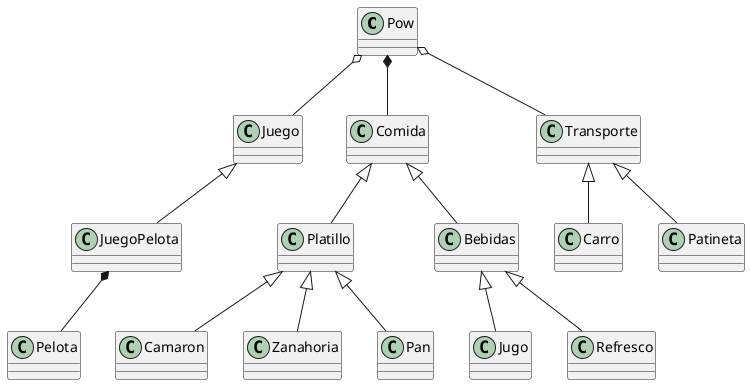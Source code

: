 @startuml pow


class Pow
class Juego
class JuegoPelota
class Pelota
class Comida
class Platillo
class Bebidas
class Transporte
class Carro
class Patineta
class Jugo
class Refresco
class Camaron
class Zanahoria
class Pan


Pow o--Juego
Juego <|-- JuegoPelota
JuegoPelota *-- Pelota
Pow *-- Comida
Comida <|--Platillo
Comida <|--Bebidas
Pow o-- Transporte
Transporte <|-- Carro
Transporte <|-- Patineta
Bebidas <|-- Jugo
Bebidas <|-- Refresco
Platillo <|-- Zanahoria
Platillo <|-- Camaron
Platillo <|-- Pan






@enduml